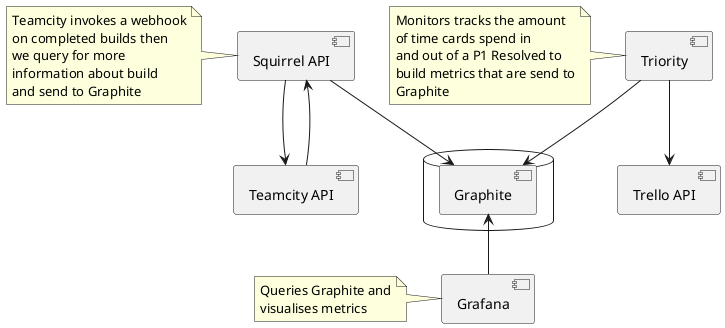 @startuml

[Trello API] as trello
[Teamcity API]
[Squirrel API] as squirrel
[Triority] as triority
[Grafana]

database {
  [Graphite] as db
}

[Teamcity API] --> squirrel
squirrel --> [Teamcity API]
squirrel --> db

note left of squirrel
Teamcity invokes a webhook
on completed builds then
we query for more
information about build
and send to Graphite
end note


triority --> trello
triority --> db

note left of triority
Monitors tracks the amount
of time cards spend in
and out of a P1 Resolved to
build metrics that are send to
Graphite
end note


[Grafana] -up-> db

note left of Grafana
Queries Graphite and
visualises metrics
end note

@enduml

